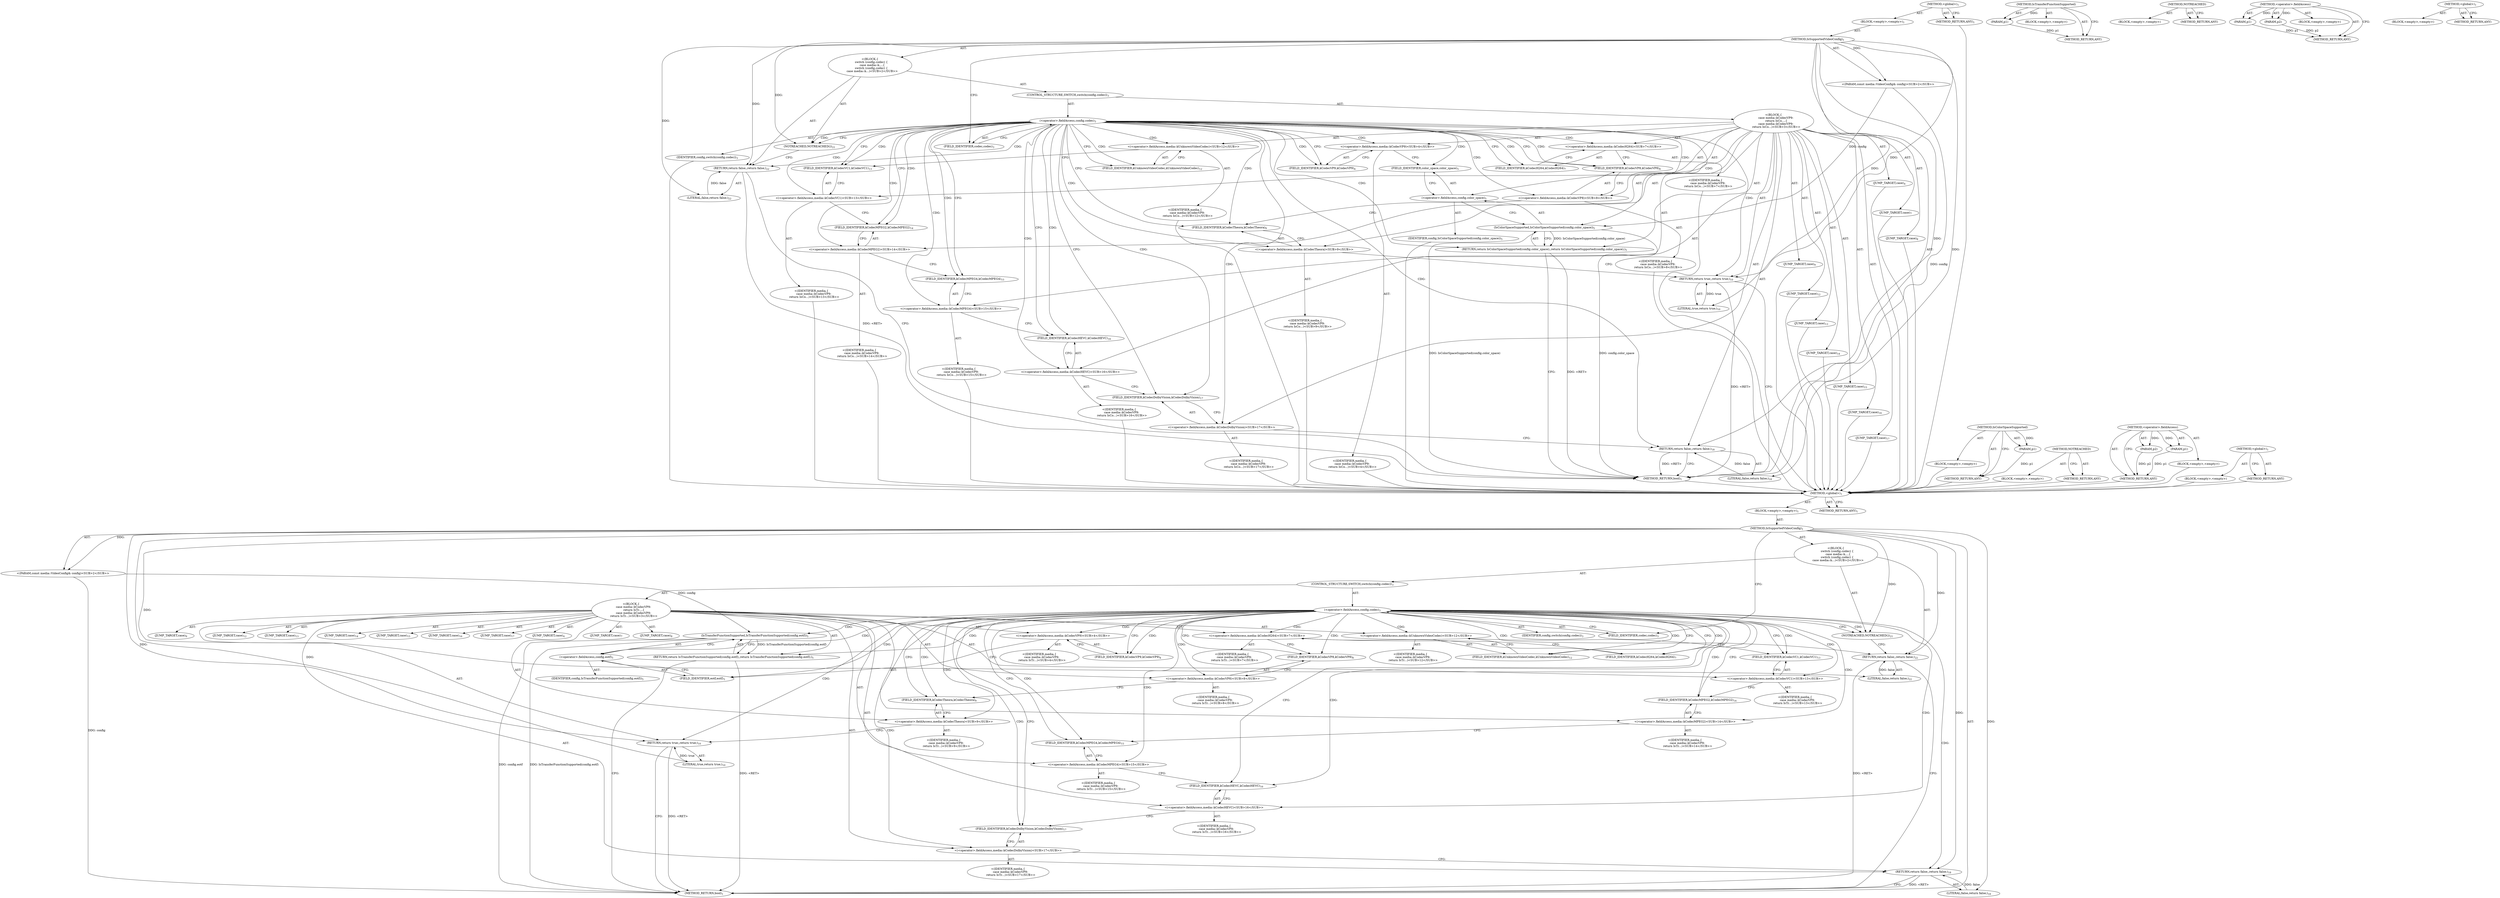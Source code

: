 digraph "&lt;global&gt;" {
vulnerable_6 [label=<(METHOD,&lt;global&gt;)<SUB>1</SUB>>];
vulnerable_7 [label=<(BLOCK,&lt;empty&gt;,&lt;empty&gt;)<SUB>1</SUB>>];
vulnerable_8 [label=<(METHOD,IsSupportedVideoConfig)<SUB>1</SUB>>];
vulnerable_9 [label="<(PARAM,const media::VideoConfig&amp; config)<SUB>2</SUB>>"];
vulnerable_10 [label="<(BLOCK,{
   switch (config.codec) {
     case media::k...,{
   switch (config.codec) {
     case media::k...)<SUB>2</SUB>>"];
vulnerable_11 [label=<(CONTROL_STRUCTURE,SWITCH,switch(config.codec))<SUB>3</SUB>>];
vulnerable_12 [label=<(&lt;operator&gt;.fieldAccess,config.codec)<SUB>3</SUB>>];
vulnerable_13 [label=<(IDENTIFIER,config,switch(config.codec))<SUB>3</SUB>>];
vulnerable_14 [label=<(FIELD_IDENTIFIER,codec,codec)<SUB>3</SUB>>];
vulnerable_15 [label="<(BLOCK,{
     case media::kCodecVP9:
      return IsTr...,{
     case media::kCodecVP9:
      return IsTr...)<SUB>3</SUB>>"];
vulnerable_16 [label=<(JUMP_TARGET,case)<SUB>4</SUB>>];
vulnerable_17 [label="<(&lt;operator&gt;.fieldAccess,media::kCodecVP9)<SUB>4</SUB>>"];
vulnerable_18 [label="<(IDENTIFIER,media,{
     case media::kCodecVP9:
      return IsTr...)<SUB>4</SUB>>"];
vulnerable_19 [label=<(FIELD_IDENTIFIER,kCodecVP9,kCodecVP9)<SUB>4</SUB>>];
vulnerable_20 [label=<(RETURN,return IsTransferFunctionSupported(config.eotf);,return IsTransferFunctionSupported(config.eotf);)<SUB>5</SUB>>];
vulnerable_21 [label=<(IsTransferFunctionSupported,IsTransferFunctionSupported(config.eotf))<SUB>5</SUB>>];
vulnerable_22 [label=<(&lt;operator&gt;.fieldAccess,config.eotf)<SUB>5</SUB>>];
vulnerable_23 [label=<(IDENTIFIER,config,IsTransferFunctionSupported(config.eotf))<SUB>5</SUB>>];
vulnerable_24 [label=<(FIELD_IDENTIFIER,eotf,eotf)<SUB>5</SUB>>];
vulnerable_25 [label=<(JUMP_TARGET,case)<SUB>7</SUB>>];
vulnerable_26 [label="<(&lt;operator&gt;.fieldAccess,media::kCodecH264)<SUB>7</SUB>>"];
vulnerable_27 [label="<(IDENTIFIER,media,{
     case media::kCodecVP9:
      return IsTr...)<SUB>7</SUB>>"];
vulnerable_28 [label=<(FIELD_IDENTIFIER,kCodecH264,kCodecH264)<SUB>7</SUB>>];
vulnerable_29 [label=<(JUMP_TARGET,case)<SUB>8</SUB>>];
vulnerable_30 [label="<(&lt;operator&gt;.fieldAccess,media::kCodecVP8)<SUB>8</SUB>>"];
vulnerable_31 [label="<(IDENTIFIER,media,{
     case media::kCodecVP9:
      return IsTr...)<SUB>8</SUB>>"];
vulnerable_32 [label=<(FIELD_IDENTIFIER,kCodecVP8,kCodecVP8)<SUB>8</SUB>>];
vulnerable_33 [label=<(JUMP_TARGET,case)<SUB>9</SUB>>];
vulnerable_34 [label="<(&lt;operator&gt;.fieldAccess,media::kCodecTheora)<SUB>9</SUB>>"];
vulnerable_35 [label="<(IDENTIFIER,media,{
     case media::kCodecVP9:
      return IsTr...)<SUB>9</SUB>>"];
vulnerable_36 [label=<(FIELD_IDENTIFIER,kCodecTheora,kCodecTheora)<SUB>9</SUB>>];
vulnerable_37 [label=<(RETURN,return true;,return true;)<SUB>10</SUB>>];
vulnerable_38 [label=<(LITERAL,true,return true;)<SUB>10</SUB>>];
vulnerable_39 [label=<(JUMP_TARGET,case)<SUB>12</SUB>>];
vulnerable_40 [label="<(&lt;operator&gt;.fieldAccess,media::kUnknownVideoCodec)<SUB>12</SUB>>"];
vulnerable_41 [label="<(IDENTIFIER,media,{
     case media::kCodecVP9:
      return IsTr...)<SUB>12</SUB>>"];
vulnerable_42 [label=<(FIELD_IDENTIFIER,kUnknownVideoCodec,kUnknownVideoCodec)<SUB>12</SUB>>];
vulnerable_43 [label=<(JUMP_TARGET,case)<SUB>13</SUB>>];
vulnerable_44 [label="<(&lt;operator&gt;.fieldAccess,media::kCodecVC1)<SUB>13</SUB>>"];
vulnerable_45 [label="<(IDENTIFIER,media,{
     case media::kCodecVP9:
      return IsTr...)<SUB>13</SUB>>"];
vulnerable_46 [label=<(FIELD_IDENTIFIER,kCodecVC1,kCodecVC1)<SUB>13</SUB>>];
vulnerable_47 [label=<(JUMP_TARGET,case)<SUB>14</SUB>>];
vulnerable_48 [label="<(&lt;operator&gt;.fieldAccess,media::kCodecMPEG2)<SUB>14</SUB>>"];
vulnerable_49 [label="<(IDENTIFIER,media,{
     case media::kCodecVP9:
      return IsTr...)<SUB>14</SUB>>"];
vulnerable_50 [label=<(FIELD_IDENTIFIER,kCodecMPEG2,kCodecMPEG2)<SUB>14</SUB>>];
vulnerable_51 [label=<(JUMP_TARGET,case)<SUB>15</SUB>>];
vulnerable_52 [label="<(&lt;operator&gt;.fieldAccess,media::kCodecMPEG4)<SUB>15</SUB>>"];
vulnerable_53 [label="<(IDENTIFIER,media,{
     case media::kCodecVP9:
      return IsTr...)<SUB>15</SUB>>"];
vulnerable_54 [label=<(FIELD_IDENTIFIER,kCodecMPEG4,kCodecMPEG4)<SUB>15</SUB>>];
vulnerable_55 [label=<(JUMP_TARGET,case)<SUB>16</SUB>>];
vulnerable_56 [label="<(&lt;operator&gt;.fieldAccess,media::kCodecHEVC)<SUB>16</SUB>>"];
vulnerable_57 [label="<(IDENTIFIER,media,{
     case media::kCodecVP9:
      return IsTr...)<SUB>16</SUB>>"];
vulnerable_58 [label=<(FIELD_IDENTIFIER,kCodecHEVC,kCodecHEVC)<SUB>16</SUB>>];
vulnerable_59 [label=<(JUMP_TARGET,case)<SUB>17</SUB>>];
vulnerable_60 [label="<(&lt;operator&gt;.fieldAccess,media::kCodecDolbyVision)<SUB>17</SUB>>"];
vulnerable_61 [label="<(IDENTIFIER,media,{
     case media::kCodecVP9:
      return IsTr...)<SUB>17</SUB>>"];
vulnerable_62 [label=<(FIELD_IDENTIFIER,kCodecDolbyVision,kCodecDolbyVision)<SUB>17</SUB>>];
vulnerable_63 [label=<(RETURN,return false;,return false;)<SUB>18</SUB>>];
vulnerable_64 [label=<(LITERAL,false,return false;)<SUB>18</SUB>>];
vulnerable_65 [label=<(NOTREACHED,NOTREACHED())<SUB>21</SUB>>];
vulnerable_66 [label=<(RETURN,return false;,return false;)<SUB>22</SUB>>];
vulnerable_67 [label=<(LITERAL,false,return false;)<SUB>22</SUB>>];
vulnerable_68 [label=<(METHOD_RETURN,bool)<SUB>1</SUB>>];
vulnerable_70 [label=<(METHOD_RETURN,ANY)<SUB>1</SUB>>];
vulnerable_92 [label=<(METHOD,IsTransferFunctionSupported)>];
vulnerable_93 [label=<(PARAM,p1)>];
vulnerable_94 [label=<(BLOCK,&lt;empty&gt;,&lt;empty&gt;)>];
vulnerable_95 [label=<(METHOD_RETURN,ANY)>];
vulnerable_96 [label=<(METHOD,NOTREACHED)>];
vulnerable_97 [label=<(BLOCK,&lt;empty&gt;,&lt;empty&gt;)>];
vulnerable_98 [label=<(METHOD_RETURN,ANY)>];
vulnerable_87 [label=<(METHOD,&lt;operator&gt;.fieldAccess)>];
vulnerable_88 [label=<(PARAM,p1)>];
vulnerable_89 [label=<(PARAM,p2)>];
vulnerable_90 [label=<(BLOCK,&lt;empty&gt;,&lt;empty&gt;)>];
vulnerable_91 [label=<(METHOD_RETURN,ANY)>];
vulnerable_81 [label=<(METHOD,&lt;global&gt;)<SUB>1</SUB>>];
vulnerable_82 [label=<(BLOCK,&lt;empty&gt;,&lt;empty&gt;)>];
vulnerable_83 [label=<(METHOD_RETURN,ANY)>];
fixed_6 [label=<(METHOD,&lt;global&gt;)<SUB>1</SUB>>];
fixed_7 [label=<(BLOCK,&lt;empty&gt;,&lt;empty&gt;)<SUB>1</SUB>>];
fixed_8 [label=<(METHOD,IsSupportedVideoConfig)<SUB>1</SUB>>];
fixed_9 [label="<(PARAM,const media::VideoConfig&amp; config)<SUB>2</SUB>>"];
fixed_10 [label="<(BLOCK,{
   switch (config.codec) {
     case media::k...,{
   switch (config.codec) {
     case media::k...)<SUB>2</SUB>>"];
fixed_11 [label=<(CONTROL_STRUCTURE,SWITCH,switch(config.codec))<SUB>3</SUB>>];
fixed_12 [label=<(&lt;operator&gt;.fieldAccess,config.codec)<SUB>3</SUB>>];
fixed_13 [label=<(IDENTIFIER,config,switch(config.codec))<SUB>3</SUB>>];
fixed_14 [label=<(FIELD_IDENTIFIER,codec,codec)<SUB>3</SUB>>];
fixed_15 [label="<(BLOCK,{
     case media::kCodecVP9:
      return IsCo...,{
     case media::kCodecVP9:
      return IsCo...)<SUB>3</SUB>>"];
fixed_16 [label=<(JUMP_TARGET,case)<SUB>4</SUB>>];
fixed_17 [label="<(&lt;operator&gt;.fieldAccess,media::kCodecVP9)<SUB>4</SUB>>"];
fixed_18 [label="<(IDENTIFIER,media,{
     case media::kCodecVP9:
      return IsCo...)<SUB>4</SUB>>"];
fixed_19 [label=<(FIELD_IDENTIFIER,kCodecVP9,kCodecVP9)<SUB>4</SUB>>];
fixed_20 [label=<(RETURN,return IsColorSpaceSupported(config.color_space);,return IsColorSpaceSupported(config.color_space);)<SUB>5</SUB>>];
fixed_21 [label=<(IsColorSpaceSupported,IsColorSpaceSupported(config.color_space))<SUB>5</SUB>>];
fixed_22 [label=<(&lt;operator&gt;.fieldAccess,config.color_space)<SUB>5</SUB>>];
fixed_23 [label=<(IDENTIFIER,config,IsColorSpaceSupported(config.color_space))<SUB>5</SUB>>];
fixed_24 [label=<(FIELD_IDENTIFIER,color_space,color_space)<SUB>5</SUB>>];
fixed_25 [label=<(JUMP_TARGET,case)<SUB>7</SUB>>];
fixed_26 [label="<(&lt;operator&gt;.fieldAccess,media::kCodecH264)<SUB>7</SUB>>"];
fixed_27 [label="<(IDENTIFIER,media,{
     case media::kCodecVP9:
      return IsCo...)<SUB>7</SUB>>"];
fixed_28 [label=<(FIELD_IDENTIFIER,kCodecH264,kCodecH264)<SUB>7</SUB>>];
fixed_29 [label=<(JUMP_TARGET,case)<SUB>8</SUB>>];
fixed_30 [label="<(&lt;operator&gt;.fieldAccess,media::kCodecVP8)<SUB>8</SUB>>"];
fixed_31 [label="<(IDENTIFIER,media,{
     case media::kCodecVP9:
      return IsCo...)<SUB>8</SUB>>"];
fixed_32 [label=<(FIELD_IDENTIFIER,kCodecVP8,kCodecVP8)<SUB>8</SUB>>];
fixed_33 [label=<(JUMP_TARGET,case)<SUB>9</SUB>>];
fixed_34 [label="<(&lt;operator&gt;.fieldAccess,media::kCodecTheora)<SUB>9</SUB>>"];
fixed_35 [label="<(IDENTIFIER,media,{
     case media::kCodecVP9:
      return IsCo...)<SUB>9</SUB>>"];
fixed_36 [label=<(FIELD_IDENTIFIER,kCodecTheora,kCodecTheora)<SUB>9</SUB>>];
fixed_37 [label=<(RETURN,return true;,return true;)<SUB>10</SUB>>];
fixed_38 [label=<(LITERAL,true,return true;)<SUB>10</SUB>>];
fixed_39 [label=<(JUMP_TARGET,case)<SUB>12</SUB>>];
fixed_40 [label="<(&lt;operator&gt;.fieldAccess,media::kUnknownVideoCodec)<SUB>12</SUB>>"];
fixed_41 [label="<(IDENTIFIER,media,{
     case media::kCodecVP9:
      return IsCo...)<SUB>12</SUB>>"];
fixed_42 [label=<(FIELD_IDENTIFIER,kUnknownVideoCodec,kUnknownVideoCodec)<SUB>12</SUB>>];
fixed_43 [label=<(JUMP_TARGET,case)<SUB>13</SUB>>];
fixed_44 [label="<(&lt;operator&gt;.fieldAccess,media::kCodecVC1)<SUB>13</SUB>>"];
fixed_45 [label="<(IDENTIFIER,media,{
     case media::kCodecVP9:
      return IsCo...)<SUB>13</SUB>>"];
fixed_46 [label=<(FIELD_IDENTIFIER,kCodecVC1,kCodecVC1)<SUB>13</SUB>>];
fixed_47 [label=<(JUMP_TARGET,case)<SUB>14</SUB>>];
fixed_48 [label="<(&lt;operator&gt;.fieldAccess,media::kCodecMPEG2)<SUB>14</SUB>>"];
fixed_49 [label="<(IDENTIFIER,media,{
     case media::kCodecVP9:
      return IsCo...)<SUB>14</SUB>>"];
fixed_50 [label=<(FIELD_IDENTIFIER,kCodecMPEG2,kCodecMPEG2)<SUB>14</SUB>>];
fixed_51 [label=<(JUMP_TARGET,case)<SUB>15</SUB>>];
fixed_52 [label="<(&lt;operator&gt;.fieldAccess,media::kCodecMPEG4)<SUB>15</SUB>>"];
fixed_53 [label="<(IDENTIFIER,media,{
     case media::kCodecVP9:
      return IsCo...)<SUB>15</SUB>>"];
fixed_54 [label=<(FIELD_IDENTIFIER,kCodecMPEG4,kCodecMPEG4)<SUB>15</SUB>>];
fixed_55 [label=<(JUMP_TARGET,case)<SUB>16</SUB>>];
fixed_56 [label="<(&lt;operator&gt;.fieldAccess,media::kCodecHEVC)<SUB>16</SUB>>"];
fixed_57 [label="<(IDENTIFIER,media,{
     case media::kCodecVP9:
      return IsCo...)<SUB>16</SUB>>"];
fixed_58 [label=<(FIELD_IDENTIFIER,kCodecHEVC,kCodecHEVC)<SUB>16</SUB>>];
fixed_59 [label=<(JUMP_TARGET,case)<SUB>17</SUB>>];
fixed_60 [label="<(&lt;operator&gt;.fieldAccess,media::kCodecDolbyVision)<SUB>17</SUB>>"];
fixed_61 [label="<(IDENTIFIER,media,{
     case media::kCodecVP9:
      return IsCo...)<SUB>17</SUB>>"];
fixed_62 [label=<(FIELD_IDENTIFIER,kCodecDolbyVision,kCodecDolbyVision)<SUB>17</SUB>>];
fixed_63 [label=<(RETURN,return false;,return false;)<SUB>18</SUB>>];
fixed_64 [label=<(LITERAL,false,return false;)<SUB>18</SUB>>];
fixed_65 [label=<(NOTREACHED,NOTREACHED())<SUB>21</SUB>>];
fixed_66 [label=<(RETURN,return false;,return false;)<SUB>22</SUB>>];
fixed_67 [label=<(LITERAL,false,return false;)<SUB>22</SUB>>];
fixed_68 [label=<(METHOD_RETURN,bool)<SUB>1</SUB>>];
fixed_70 [label=<(METHOD_RETURN,ANY)<SUB>1</SUB>>];
fixed_92 [label=<(METHOD,IsColorSpaceSupported)>];
fixed_93 [label=<(PARAM,p1)>];
fixed_94 [label=<(BLOCK,&lt;empty&gt;,&lt;empty&gt;)>];
fixed_95 [label=<(METHOD_RETURN,ANY)>];
fixed_96 [label=<(METHOD,NOTREACHED)>];
fixed_97 [label=<(BLOCK,&lt;empty&gt;,&lt;empty&gt;)>];
fixed_98 [label=<(METHOD_RETURN,ANY)>];
fixed_87 [label=<(METHOD,&lt;operator&gt;.fieldAccess)>];
fixed_88 [label=<(PARAM,p1)>];
fixed_89 [label=<(PARAM,p2)>];
fixed_90 [label=<(BLOCK,&lt;empty&gt;,&lt;empty&gt;)>];
fixed_91 [label=<(METHOD_RETURN,ANY)>];
fixed_81 [label=<(METHOD,&lt;global&gt;)<SUB>1</SUB>>];
fixed_82 [label=<(BLOCK,&lt;empty&gt;,&lt;empty&gt;)>];
fixed_83 [label=<(METHOD_RETURN,ANY)>];
vulnerable_6 -> vulnerable_7  [key=0, label="AST: "];
vulnerable_6 -> vulnerable_70  [key=0, label="AST: "];
vulnerable_6 -> vulnerable_70  [key=1, label="CFG: "];
vulnerable_7 -> vulnerable_8  [key=0, label="AST: "];
vulnerable_8 -> vulnerable_9  [key=0, label="AST: "];
vulnerable_8 -> vulnerable_9  [key=1, label="DDG: "];
vulnerable_8 -> vulnerable_10  [key=0, label="AST: "];
vulnerable_8 -> vulnerable_68  [key=0, label="AST: "];
vulnerable_8 -> vulnerable_14  [key=0, label="CFG: "];
vulnerable_8 -> vulnerable_65  [key=0, label="DDG: "];
vulnerable_8 -> vulnerable_66  [key=0, label="DDG: "];
vulnerable_8 -> vulnerable_67  [key=0, label="DDG: "];
vulnerable_8 -> vulnerable_37  [key=0, label="DDG: "];
vulnerable_8 -> vulnerable_63  [key=0, label="DDG: "];
vulnerable_8 -> vulnerable_38  [key=0, label="DDG: "];
vulnerable_8 -> vulnerable_64  [key=0, label="DDG: "];
vulnerable_9 -> vulnerable_68  [key=0, label="DDG: config"];
vulnerable_9 -> vulnerable_21  [key=0, label="DDG: config"];
vulnerable_10 -> vulnerable_11  [key=0, label="AST: "];
vulnerable_10 -> vulnerable_65  [key=0, label="AST: "];
vulnerable_10 -> vulnerable_66  [key=0, label="AST: "];
vulnerable_11 -> vulnerable_12  [key=0, label="AST: "];
vulnerable_11 -> vulnerable_15  [key=0, label="AST: "];
vulnerable_12 -> vulnerable_13  [key=0, label="AST: "];
vulnerable_12 -> vulnerable_14  [key=0, label="AST: "];
vulnerable_12 -> vulnerable_65  [key=0, label="CFG: "];
vulnerable_12 -> vulnerable_65  [key=1, label="CDG: "];
vulnerable_12 -> vulnerable_19  [key=0, label="CFG: "];
vulnerable_12 -> vulnerable_19  [key=1, label="CDG: "];
vulnerable_12 -> vulnerable_28  [key=0, label="CFG: "];
vulnerable_12 -> vulnerable_28  [key=1, label="CDG: "];
vulnerable_12 -> vulnerable_32  [key=0, label="CFG: "];
vulnerable_12 -> vulnerable_32  [key=1, label="CDG: "];
vulnerable_12 -> vulnerable_36  [key=0, label="CFG: "];
vulnerable_12 -> vulnerable_36  [key=1, label="CDG: "];
vulnerable_12 -> vulnerable_42  [key=0, label="CFG: "];
vulnerable_12 -> vulnerable_42  [key=1, label="CDG: "];
vulnerable_12 -> vulnerable_46  [key=0, label="CFG: "];
vulnerable_12 -> vulnerable_46  [key=1, label="CDG: "];
vulnerable_12 -> vulnerable_50  [key=0, label="CFG: "];
vulnerable_12 -> vulnerable_50  [key=1, label="CDG: "];
vulnerable_12 -> vulnerable_54  [key=0, label="CFG: "];
vulnerable_12 -> vulnerable_54  [key=1, label="CDG: "];
vulnerable_12 -> vulnerable_58  [key=0, label="CFG: "];
vulnerable_12 -> vulnerable_58  [key=1, label="CDG: "];
vulnerable_12 -> vulnerable_62  [key=0, label="CFG: "];
vulnerable_12 -> vulnerable_62  [key=1, label="CDG: "];
vulnerable_12 -> vulnerable_17  [key=0, label="CDG: "];
vulnerable_12 -> vulnerable_30  [key=0, label="CDG: "];
vulnerable_12 -> vulnerable_34  [key=0, label="CDG: "];
vulnerable_12 -> vulnerable_21  [key=0, label="CDG: "];
vulnerable_12 -> vulnerable_48  [key=0, label="CDG: "];
vulnerable_12 -> vulnerable_60  [key=0, label="CDG: "];
vulnerable_12 -> vulnerable_26  [key=0, label="CDG: "];
vulnerable_12 -> vulnerable_66  [key=0, label="CDG: "];
vulnerable_12 -> vulnerable_52  [key=0, label="CDG: "];
vulnerable_12 -> vulnerable_37  [key=0, label="CDG: "];
vulnerable_12 -> vulnerable_20  [key=0, label="CDG: "];
vulnerable_12 -> vulnerable_56  [key=0, label="CDG: "];
vulnerable_12 -> vulnerable_22  [key=0, label="CDG: "];
vulnerable_12 -> vulnerable_40  [key=0, label="CDG: "];
vulnerable_12 -> vulnerable_44  [key=0, label="CDG: "];
vulnerable_12 -> vulnerable_24  [key=0, label="CDG: "];
vulnerable_12 -> vulnerable_63  [key=0, label="CDG: "];
vulnerable_14 -> vulnerable_12  [key=0, label="CFG: "];
vulnerable_15 -> vulnerable_16  [key=0, label="AST: "];
vulnerable_15 -> vulnerable_17  [key=0, label="AST: "];
vulnerable_15 -> vulnerable_20  [key=0, label="AST: "];
vulnerable_15 -> vulnerable_25  [key=0, label="AST: "];
vulnerable_15 -> vulnerable_26  [key=0, label="AST: "];
vulnerable_15 -> vulnerable_29  [key=0, label="AST: "];
vulnerable_15 -> vulnerable_30  [key=0, label="AST: "];
vulnerable_15 -> vulnerable_33  [key=0, label="AST: "];
vulnerable_15 -> vulnerable_34  [key=0, label="AST: "];
vulnerable_15 -> vulnerable_37  [key=0, label="AST: "];
vulnerable_15 -> vulnerable_39  [key=0, label="AST: "];
vulnerable_15 -> vulnerable_40  [key=0, label="AST: "];
vulnerable_15 -> vulnerable_43  [key=0, label="AST: "];
vulnerable_15 -> vulnerable_44  [key=0, label="AST: "];
vulnerable_15 -> vulnerable_47  [key=0, label="AST: "];
vulnerable_15 -> vulnerable_48  [key=0, label="AST: "];
vulnerable_15 -> vulnerable_51  [key=0, label="AST: "];
vulnerable_15 -> vulnerable_52  [key=0, label="AST: "];
vulnerable_15 -> vulnerable_55  [key=0, label="AST: "];
vulnerable_15 -> vulnerable_56  [key=0, label="AST: "];
vulnerable_15 -> vulnerable_59  [key=0, label="AST: "];
vulnerable_15 -> vulnerable_60  [key=0, label="AST: "];
vulnerable_15 -> vulnerable_63  [key=0, label="AST: "];
vulnerable_17 -> vulnerable_18  [key=0, label="AST: "];
vulnerable_17 -> vulnerable_19  [key=0, label="AST: "];
vulnerable_17 -> vulnerable_24  [key=0, label="CFG: "];
vulnerable_19 -> vulnerable_17  [key=0, label="CFG: "];
vulnerable_20 -> vulnerable_21  [key=0, label="AST: "];
vulnerable_20 -> vulnerable_68  [key=0, label="CFG: "];
vulnerable_20 -> vulnerable_68  [key=1, label="DDG: &lt;RET&gt;"];
vulnerable_21 -> vulnerable_22  [key=0, label="AST: "];
vulnerable_21 -> vulnerable_20  [key=0, label="CFG: "];
vulnerable_21 -> vulnerable_20  [key=1, label="DDG: IsTransferFunctionSupported(config.eotf)"];
vulnerable_21 -> vulnerable_68  [key=0, label="DDG: config.eotf"];
vulnerable_21 -> vulnerable_68  [key=1, label="DDG: IsTransferFunctionSupported(config.eotf)"];
vulnerable_22 -> vulnerable_23  [key=0, label="AST: "];
vulnerable_22 -> vulnerable_24  [key=0, label="AST: "];
vulnerable_22 -> vulnerable_21  [key=0, label="CFG: "];
vulnerable_24 -> vulnerable_22  [key=0, label="CFG: "];
vulnerable_26 -> vulnerable_27  [key=0, label="AST: "];
vulnerable_26 -> vulnerable_28  [key=0, label="AST: "];
vulnerable_26 -> vulnerable_32  [key=0, label="CFG: "];
vulnerable_28 -> vulnerable_26  [key=0, label="CFG: "];
vulnerable_30 -> vulnerable_31  [key=0, label="AST: "];
vulnerable_30 -> vulnerable_32  [key=0, label="AST: "];
vulnerable_30 -> vulnerable_36  [key=0, label="CFG: "];
vulnerable_32 -> vulnerable_30  [key=0, label="CFG: "];
vulnerable_34 -> vulnerable_35  [key=0, label="AST: "];
vulnerable_34 -> vulnerable_36  [key=0, label="AST: "];
vulnerable_34 -> vulnerable_37  [key=0, label="CFG: "];
vulnerable_36 -> vulnerable_34  [key=0, label="CFG: "];
vulnerable_37 -> vulnerable_38  [key=0, label="AST: "];
vulnerable_37 -> vulnerable_68  [key=0, label="CFG: "];
vulnerable_37 -> vulnerable_68  [key=1, label="DDG: &lt;RET&gt;"];
vulnerable_38 -> vulnerable_37  [key=0, label="DDG: true"];
vulnerable_40 -> vulnerable_41  [key=0, label="AST: "];
vulnerable_40 -> vulnerable_42  [key=0, label="AST: "];
vulnerable_40 -> vulnerable_46  [key=0, label="CFG: "];
vulnerable_42 -> vulnerable_40  [key=0, label="CFG: "];
vulnerable_44 -> vulnerable_45  [key=0, label="AST: "];
vulnerable_44 -> vulnerable_46  [key=0, label="AST: "];
vulnerable_44 -> vulnerable_50  [key=0, label="CFG: "];
vulnerable_46 -> vulnerable_44  [key=0, label="CFG: "];
vulnerable_48 -> vulnerable_49  [key=0, label="AST: "];
vulnerable_48 -> vulnerable_50  [key=0, label="AST: "];
vulnerable_48 -> vulnerable_54  [key=0, label="CFG: "];
vulnerable_50 -> vulnerable_48  [key=0, label="CFG: "];
vulnerable_52 -> vulnerable_53  [key=0, label="AST: "];
vulnerable_52 -> vulnerable_54  [key=0, label="AST: "];
vulnerable_52 -> vulnerable_58  [key=0, label="CFG: "];
vulnerable_54 -> vulnerable_52  [key=0, label="CFG: "];
vulnerable_56 -> vulnerable_57  [key=0, label="AST: "];
vulnerable_56 -> vulnerable_58  [key=0, label="AST: "];
vulnerable_56 -> vulnerable_62  [key=0, label="CFG: "];
vulnerable_58 -> vulnerable_56  [key=0, label="CFG: "];
vulnerable_60 -> vulnerable_61  [key=0, label="AST: "];
vulnerable_60 -> vulnerable_62  [key=0, label="AST: "];
vulnerable_60 -> vulnerable_63  [key=0, label="CFG: "];
vulnerable_62 -> vulnerable_60  [key=0, label="CFG: "];
vulnerable_63 -> vulnerable_64  [key=0, label="AST: "];
vulnerable_63 -> vulnerable_68  [key=0, label="CFG: "];
vulnerable_63 -> vulnerable_68  [key=1, label="DDG: &lt;RET&gt;"];
vulnerable_64 -> vulnerable_63  [key=0, label="DDG: false"];
vulnerable_65 -> vulnerable_66  [key=0, label="CFG: "];
vulnerable_66 -> vulnerable_67  [key=0, label="AST: "];
vulnerable_66 -> vulnerable_68  [key=0, label="CFG: "];
vulnerable_66 -> vulnerable_68  [key=1, label="DDG: &lt;RET&gt;"];
vulnerable_67 -> vulnerable_66  [key=0, label="DDG: false"];
vulnerable_92 -> vulnerable_93  [key=0, label="AST: "];
vulnerable_92 -> vulnerable_93  [key=1, label="DDG: "];
vulnerable_92 -> vulnerable_94  [key=0, label="AST: "];
vulnerable_92 -> vulnerable_95  [key=0, label="AST: "];
vulnerable_92 -> vulnerable_95  [key=1, label="CFG: "];
vulnerable_93 -> vulnerable_95  [key=0, label="DDG: p1"];
vulnerable_96 -> vulnerable_97  [key=0, label="AST: "];
vulnerable_96 -> vulnerable_98  [key=0, label="AST: "];
vulnerable_96 -> vulnerable_98  [key=1, label="CFG: "];
vulnerable_87 -> vulnerable_88  [key=0, label="AST: "];
vulnerable_87 -> vulnerable_88  [key=1, label="DDG: "];
vulnerable_87 -> vulnerable_90  [key=0, label="AST: "];
vulnerable_87 -> vulnerable_89  [key=0, label="AST: "];
vulnerable_87 -> vulnerable_89  [key=1, label="DDG: "];
vulnerable_87 -> vulnerable_91  [key=0, label="AST: "];
vulnerable_87 -> vulnerable_91  [key=1, label="CFG: "];
vulnerable_88 -> vulnerable_91  [key=0, label="DDG: p1"];
vulnerable_89 -> vulnerable_91  [key=0, label="DDG: p2"];
vulnerable_81 -> vulnerable_82  [key=0, label="AST: "];
vulnerable_81 -> vulnerable_83  [key=0, label="AST: "];
vulnerable_81 -> vulnerable_83  [key=1, label="CFG: "];
fixed_6 -> fixed_7  [key=0, label="AST: "];
fixed_6 -> fixed_70  [key=0, label="AST: "];
fixed_6 -> fixed_70  [key=1, label="CFG: "];
fixed_7 -> fixed_8  [key=0, label="AST: "];
fixed_8 -> fixed_9  [key=0, label="AST: "];
fixed_8 -> fixed_9  [key=1, label="DDG: "];
fixed_8 -> fixed_10  [key=0, label="AST: "];
fixed_8 -> fixed_68  [key=0, label="AST: "];
fixed_8 -> fixed_14  [key=0, label="CFG: "];
fixed_8 -> fixed_65  [key=0, label="DDG: "];
fixed_8 -> fixed_66  [key=0, label="DDG: "];
fixed_8 -> fixed_67  [key=0, label="DDG: "];
fixed_8 -> fixed_37  [key=0, label="DDG: "];
fixed_8 -> fixed_63  [key=0, label="DDG: "];
fixed_8 -> fixed_38  [key=0, label="DDG: "];
fixed_8 -> fixed_64  [key=0, label="DDG: "];
fixed_9 -> fixed_68  [key=0, label="DDG: config"];
fixed_9 -> fixed_21  [key=0, label="DDG: config"];
fixed_10 -> fixed_11  [key=0, label="AST: "];
fixed_10 -> fixed_65  [key=0, label="AST: "];
fixed_10 -> fixed_66  [key=0, label="AST: "];
fixed_11 -> fixed_12  [key=0, label="AST: "];
fixed_11 -> fixed_15  [key=0, label="AST: "];
fixed_12 -> fixed_13  [key=0, label="AST: "];
fixed_12 -> fixed_14  [key=0, label="AST: "];
fixed_12 -> fixed_65  [key=0, label="CFG: "];
fixed_12 -> fixed_65  [key=1, label="CDG: "];
fixed_12 -> fixed_19  [key=0, label="CFG: "];
fixed_12 -> fixed_19  [key=1, label="CDG: "];
fixed_12 -> fixed_28  [key=0, label="CFG: "];
fixed_12 -> fixed_28  [key=1, label="CDG: "];
fixed_12 -> fixed_32  [key=0, label="CFG: "];
fixed_12 -> fixed_32  [key=1, label="CDG: "];
fixed_12 -> fixed_36  [key=0, label="CFG: "];
fixed_12 -> fixed_36  [key=1, label="CDG: "];
fixed_12 -> fixed_42  [key=0, label="CFG: "];
fixed_12 -> fixed_42  [key=1, label="CDG: "];
fixed_12 -> fixed_46  [key=0, label="CFG: "];
fixed_12 -> fixed_46  [key=1, label="CDG: "];
fixed_12 -> fixed_50  [key=0, label="CFG: "];
fixed_12 -> fixed_50  [key=1, label="CDG: "];
fixed_12 -> fixed_54  [key=0, label="CFG: "];
fixed_12 -> fixed_54  [key=1, label="CDG: "];
fixed_12 -> fixed_58  [key=0, label="CFG: "];
fixed_12 -> fixed_58  [key=1, label="CDG: "];
fixed_12 -> fixed_62  [key=0, label="CFG: "];
fixed_12 -> fixed_62  [key=1, label="CDG: "];
fixed_12 -> fixed_17  [key=0, label="CDG: "];
fixed_12 -> fixed_30  [key=0, label="CDG: "];
fixed_12 -> fixed_34  [key=0, label="CDG: "];
fixed_12 -> fixed_21  [key=0, label="CDG: "];
fixed_12 -> fixed_48  [key=0, label="CDG: "];
fixed_12 -> fixed_60  [key=0, label="CDG: "];
fixed_12 -> fixed_26  [key=0, label="CDG: "];
fixed_12 -> fixed_66  [key=0, label="CDG: "];
fixed_12 -> fixed_52  [key=0, label="CDG: "];
fixed_12 -> fixed_37  [key=0, label="CDG: "];
fixed_12 -> fixed_20  [key=0, label="CDG: "];
fixed_12 -> fixed_56  [key=0, label="CDG: "];
fixed_12 -> fixed_22  [key=0, label="CDG: "];
fixed_12 -> fixed_40  [key=0, label="CDG: "];
fixed_12 -> fixed_44  [key=0, label="CDG: "];
fixed_12 -> fixed_24  [key=0, label="CDG: "];
fixed_12 -> fixed_63  [key=0, label="CDG: "];
fixed_13 -> vulnerable_6  [key=0];
fixed_14 -> fixed_12  [key=0, label="CFG: "];
fixed_15 -> fixed_16  [key=0, label="AST: "];
fixed_15 -> fixed_17  [key=0, label="AST: "];
fixed_15 -> fixed_20  [key=0, label="AST: "];
fixed_15 -> fixed_25  [key=0, label="AST: "];
fixed_15 -> fixed_26  [key=0, label="AST: "];
fixed_15 -> fixed_29  [key=0, label="AST: "];
fixed_15 -> fixed_30  [key=0, label="AST: "];
fixed_15 -> fixed_33  [key=0, label="AST: "];
fixed_15 -> fixed_34  [key=0, label="AST: "];
fixed_15 -> fixed_37  [key=0, label="AST: "];
fixed_15 -> fixed_39  [key=0, label="AST: "];
fixed_15 -> fixed_40  [key=0, label="AST: "];
fixed_15 -> fixed_43  [key=0, label="AST: "];
fixed_15 -> fixed_44  [key=0, label="AST: "];
fixed_15 -> fixed_47  [key=0, label="AST: "];
fixed_15 -> fixed_48  [key=0, label="AST: "];
fixed_15 -> fixed_51  [key=0, label="AST: "];
fixed_15 -> fixed_52  [key=0, label="AST: "];
fixed_15 -> fixed_55  [key=0, label="AST: "];
fixed_15 -> fixed_56  [key=0, label="AST: "];
fixed_15 -> fixed_59  [key=0, label="AST: "];
fixed_15 -> fixed_60  [key=0, label="AST: "];
fixed_15 -> fixed_63  [key=0, label="AST: "];
fixed_16 -> vulnerable_6  [key=0];
fixed_17 -> fixed_18  [key=0, label="AST: "];
fixed_17 -> fixed_19  [key=0, label="AST: "];
fixed_17 -> fixed_24  [key=0, label="CFG: "];
fixed_18 -> vulnerable_6  [key=0];
fixed_19 -> fixed_17  [key=0, label="CFG: "];
fixed_20 -> fixed_21  [key=0, label="AST: "];
fixed_20 -> fixed_68  [key=0, label="CFG: "];
fixed_20 -> fixed_68  [key=1, label="DDG: &lt;RET&gt;"];
fixed_21 -> fixed_22  [key=0, label="AST: "];
fixed_21 -> fixed_20  [key=0, label="CFG: "];
fixed_21 -> fixed_20  [key=1, label="DDG: IsColorSpaceSupported(config.color_space)"];
fixed_21 -> fixed_68  [key=0, label="DDG: config.color_space"];
fixed_21 -> fixed_68  [key=1, label="DDG: IsColorSpaceSupported(config.color_space)"];
fixed_22 -> fixed_23  [key=0, label="AST: "];
fixed_22 -> fixed_24  [key=0, label="AST: "];
fixed_22 -> fixed_21  [key=0, label="CFG: "];
fixed_23 -> vulnerable_6  [key=0];
fixed_24 -> fixed_22  [key=0, label="CFG: "];
fixed_25 -> vulnerable_6  [key=0];
fixed_26 -> fixed_27  [key=0, label="AST: "];
fixed_26 -> fixed_28  [key=0, label="AST: "];
fixed_26 -> fixed_32  [key=0, label="CFG: "];
fixed_27 -> vulnerable_6  [key=0];
fixed_28 -> fixed_26  [key=0, label="CFG: "];
fixed_29 -> vulnerable_6  [key=0];
fixed_30 -> fixed_31  [key=0, label="AST: "];
fixed_30 -> fixed_32  [key=0, label="AST: "];
fixed_30 -> fixed_36  [key=0, label="CFG: "];
fixed_31 -> vulnerable_6  [key=0];
fixed_32 -> fixed_30  [key=0, label="CFG: "];
fixed_33 -> vulnerable_6  [key=0];
fixed_34 -> fixed_35  [key=0, label="AST: "];
fixed_34 -> fixed_36  [key=0, label="AST: "];
fixed_34 -> fixed_37  [key=0, label="CFG: "];
fixed_35 -> vulnerable_6  [key=0];
fixed_36 -> fixed_34  [key=0, label="CFG: "];
fixed_37 -> fixed_38  [key=0, label="AST: "];
fixed_37 -> fixed_68  [key=0, label="CFG: "];
fixed_37 -> fixed_68  [key=1, label="DDG: &lt;RET&gt;"];
fixed_38 -> fixed_37  [key=0, label="DDG: true"];
fixed_39 -> vulnerable_6  [key=0];
fixed_40 -> fixed_41  [key=0, label="AST: "];
fixed_40 -> fixed_42  [key=0, label="AST: "];
fixed_40 -> fixed_46  [key=0, label="CFG: "];
fixed_41 -> vulnerable_6  [key=0];
fixed_42 -> fixed_40  [key=0, label="CFG: "];
fixed_43 -> vulnerable_6  [key=0];
fixed_44 -> fixed_45  [key=0, label="AST: "];
fixed_44 -> fixed_46  [key=0, label="AST: "];
fixed_44 -> fixed_50  [key=0, label="CFG: "];
fixed_45 -> vulnerable_6  [key=0];
fixed_46 -> fixed_44  [key=0, label="CFG: "];
fixed_47 -> vulnerable_6  [key=0];
fixed_48 -> fixed_49  [key=0, label="AST: "];
fixed_48 -> fixed_50  [key=0, label="AST: "];
fixed_48 -> fixed_54  [key=0, label="CFG: "];
fixed_49 -> vulnerable_6  [key=0];
fixed_50 -> fixed_48  [key=0, label="CFG: "];
fixed_51 -> vulnerable_6  [key=0];
fixed_52 -> fixed_53  [key=0, label="AST: "];
fixed_52 -> fixed_54  [key=0, label="AST: "];
fixed_52 -> fixed_58  [key=0, label="CFG: "];
fixed_53 -> vulnerable_6  [key=0];
fixed_54 -> fixed_52  [key=0, label="CFG: "];
fixed_55 -> vulnerable_6  [key=0];
fixed_56 -> fixed_57  [key=0, label="AST: "];
fixed_56 -> fixed_58  [key=0, label="AST: "];
fixed_56 -> fixed_62  [key=0, label="CFG: "];
fixed_57 -> vulnerable_6  [key=0];
fixed_58 -> fixed_56  [key=0, label="CFG: "];
fixed_59 -> vulnerable_6  [key=0];
fixed_60 -> fixed_61  [key=0, label="AST: "];
fixed_60 -> fixed_62  [key=0, label="AST: "];
fixed_60 -> fixed_63  [key=0, label="CFG: "];
fixed_61 -> vulnerable_6  [key=0];
fixed_62 -> fixed_60  [key=0, label="CFG: "];
fixed_63 -> fixed_64  [key=0, label="AST: "];
fixed_63 -> fixed_68  [key=0, label="CFG: "];
fixed_63 -> fixed_68  [key=1, label="DDG: &lt;RET&gt;"];
fixed_64 -> fixed_63  [key=0, label="DDG: false"];
fixed_65 -> fixed_66  [key=0, label="CFG: "];
fixed_66 -> fixed_67  [key=0, label="AST: "];
fixed_66 -> fixed_68  [key=0, label="CFG: "];
fixed_66 -> fixed_68  [key=1, label="DDG: &lt;RET&gt;"];
fixed_67 -> fixed_66  [key=0, label="DDG: false"];
fixed_68 -> vulnerable_6  [key=0];
fixed_70 -> vulnerable_6  [key=0];
fixed_92 -> fixed_93  [key=0, label="AST: "];
fixed_92 -> fixed_93  [key=1, label="DDG: "];
fixed_92 -> fixed_94  [key=0, label="AST: "];
fixed_92 -> fixed_95  [key=0, label="AST: "];
fixed_92 -> fixed_95  [key=1, label="CFG: "];
fixed_93 -> fixed_95  [key=0, label="DDG: p1"];
fixed_94 -> vulnerable_6  [key=0];
fixed_95 -> vulnerable_6  [key=0];
fixed_96 -> fixed_97  [key=0, label="AST: "];
fixed_96 -> fixed_98  [key=0, label="AST: "];
fixed_96 -> fixed_98  [key=1, label="CFG: "];
fixed_97 -> vulnerable_6  [key=0];
fixed_98 -> vulnerable_6  [key=0];
fixed_87 -> fixed_88  [key=0, label="AST: "];
fixed_87 -> fixed_88  [key=1, label="DDG: "];
fixed_87 -> fixed_90  [key=0, label="AST: "];
fixed_87 -> fixed_89  [key=0, label="AST: "];
fixed_87 -> fixed_89  [key=1, label="DDG: "];
fixed_87 -> fixed_91  [key=0, label="AST: "];
fixed_87 -> fixed_91  [key=1, label="CFG: "];
fixed_88 -> fixed_91  [key=0, label="DDG: p1"];
fixed_89 -> fixed_91  [key=0, label="DDG: p2"];
fixed_90 -> vulnerable_6  [key=0];
fixed_91 -> vulnerable_6  [key=0];
fixed_81 -> fixed_82  [key=0, label="AST: "];
fixed_81 -> fixed_83  [key=0, label="AST: "];
fixed_81 -> fixed_83  [key=1, label="CFG: "];
fixed_82 -> vulnerable_6  [key=0];
fixed_83 -> vulnerable_6  [key=0];
}
